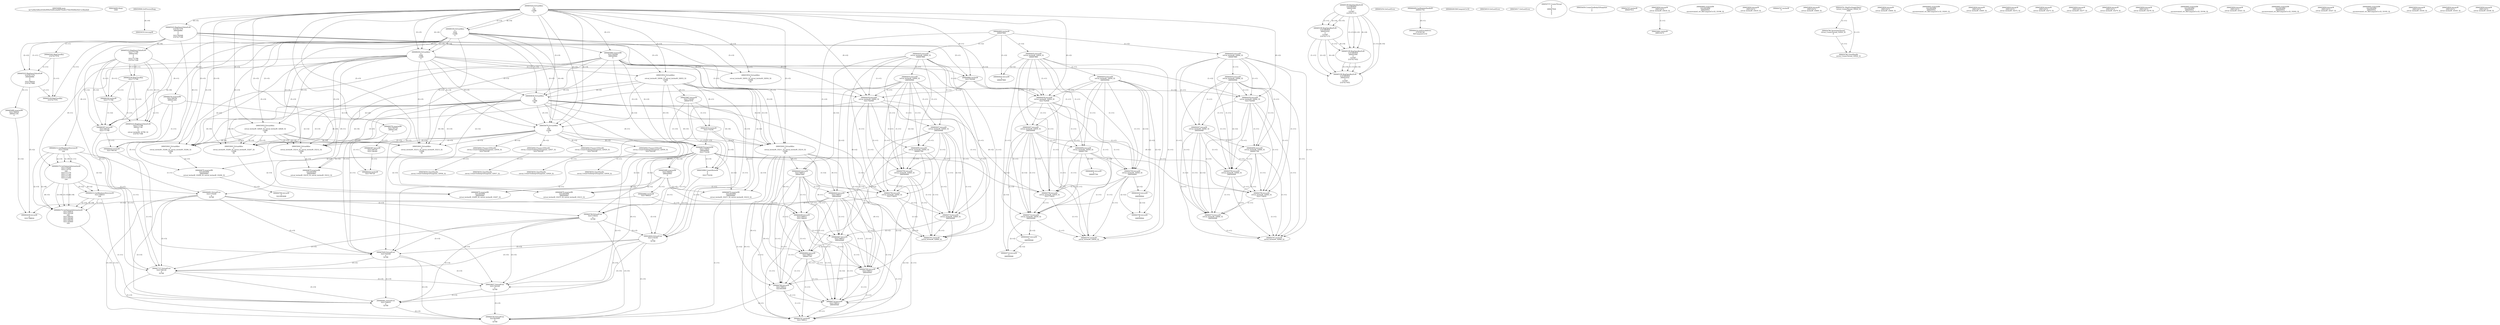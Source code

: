 // Global SCDG with merge call
digraph {
	0 [label="268454688.main
be7ce0b23d6ee4326e909ef32d0ceda66f762a8c37fd239268e45d11e36ee620"]
	1 [label="268454699.Sleep
1000"]
	2 [label="268450908.GetProcessHeap
"]
	3 [label="268465424.VirtualAlloc
0
128
12288
4"]
	4 [label="268465190.RegOpenKeyExW
2147483650
268501000
0
131097
2147417172"]
	5 [label="268465223.RegQueryValueExW
2147417376
268500984
0
0
3221762048
2147417188"]
	3 -> 5 [label="(0-->5)"]
	6 [label="268465254.GetLastError
"]
	7 [label="268465263.RegCloseKey
2147417376"]
	5 -> 7 [label="(1-->1)"]
	8 [label="268465489.wsprintfW
3221762048
268500964
0"]
	3 -> 8 [label="(0-->1)"]
	5 -> 8 [label="(5-->1)"]
	9 [label="268466183.VirtualAlloc
0
1024
12288
4"]
	3 -> 9 [label="(3-->3)"]
	3 -> 9 [label="(4-->4)"]
	10 [label="268466202.VirtualAlloc
0
3596
12288
4"]
	3 -> 10 [label="(3-->3)"]
	9 -> 10 [label="(3-->3)"]
	3 -> 10 [label="(4-->4)"]
	9 -> 10 [label="(4-->4)"]
	11 [label="268466212.GetWindowsDirectoryW
3221770240
256"]
	10 -> 11 [label="(0-->1)"]
	12 [label="268466270.GetVolumeInformationW
3221770240
3221770752
256
3221771776
3221771784
3221771780
3221771264
256"]
	10 -> 12 [label="(0-->1)"]
	11 -> 12 [label="(1-->1)"]
	11 -> 12 [label="(2-->3)"]
	11 -> 12 [label="(2-->8)"]
	13 [label="268465190.RegOpenKeyExW
2147483650
268501632
0
131097
2147417172"]
	4 -> 13 [label="(1-->1)"]
	4 -> 13 [label="(4-->4)"]
	4 -> 13 [label="(5-->5)"]
	14 [label="268465223.RegQueryValueExW
3221771788
268501592
0
0
3221771788
2147417188"]
	5 -> 14 [label="(6-->6)"]
	15 [label="268465239.RegCloseKey
3221771788"]
	14 -> 15 [label="(1-->1)"]
	14 -> 15 [label="(5-->1)"]
	16 [label="268466320.lstrlenW
3221771788"]
	14 -> 16 [label="(1-->1)"]
	14 -> 16 [label="(5-->1)"]
	15 -> 16 [label="(1-->1)"]
	17 [label="268466376.wsprintfW
3221766144
268501204
0"]
	9 -> 17 [label="(0-->1)"]
	18 [label="268466397.lstrcatW
3221766144
3221771788"]
	9 -> 18 [label="(0-->1)"]
	17 -> 18 [label="(1-->1)"]
	14 -> 18 [label="(1-->2)"]
	14 -> 18 [label="(5-->2)"]
	15 -> 18 [label="(1-->2)"]
	16 -> 18 [label="(1-->2)"]
	19 [label="268466409.GetModuleHandleW
268501752"]
	20 [label="268466416.GetProcAddress
270536744
RtlComputeCrc32"]
	19 -> 20 [label="(0-->1)"]
	21 [label="268466432.lstrlenW
3221766144"]
	9 -> 21 [label="(0-->1)"]
	17 -> 21 [label="(1-->1)"]
	18 -> 21 [label="(1-->1)"]
	22 [label="268466449.RtlComputeCrc32
"]
	23 [label="268466481.VirtualFree
3221770240
0
32768"]
	10 -> 23 [label="(0-->1)"]
	11 -> 23 [label="(1-->1)"]
	12 -> 23 [label="(1-->1)"]
	24 [label="268464882.lstrlenW
3221762048"]
	3 -> 24 [label="(0-->1)"]
	5 -> 24 [label="(5-->1)"]
	8 -> 24 [label="(1-->1)"]
	25 [label="268464893.lstrlenW
268497860"]
	26 [label="268453932.VirtualAlloc
0
retval_lstrlenW_32836_32_retval_lstrlenW_32833_32
12288
64"]
	3 -> 26 [label="(3-->3)"]
	9 -> 26 [label="(3-->3)"]
	10 -> 26 [label="(3-->3)"]
	27 [label="268453967.lstrcpyW
3221774336
268497976"]
	26 -> 27 [label="(0-->1)"]
	28 [label="268453974.lstrlenW
3221774336"]
	26 -> 28 [label="(0-->1)"]
	27 -> 28 [label="(1-->1)"]
	29 [label="268464425.lstrcatW
retval_lstrlenW_32849_32
268497860"]
	25 -> 29 [label="(1-->2)"]
	30 [label="268464433.lstrcatW
retval_lstrlenW_32849_32
268500944"]
	29 -> 30 [label="(1-->1)"]
	31 [label="268464439.lstrcatW
retval_lstrlenW_32849_32
3221762048"]
	29 -> 31 [label="(1-->1)"]
	30 -> 31 [label="(1-->1)"]
	3 -> 31 [label="(0-->2)"]
	5 -> 31 [label="(5-->2)"]
	8 -> 31 [label="(1-->2)"]
	24 -> 31 [label="(1-->2)"]
	32 [label="268464447.lstrcatW
retval_lstrlenW_32849_32
268500948"]
	29 -> 32 [label="(1-->1)"]
	30 -> 32 [label="(1-->1)"]
	31 -> 32 [label="(1-->1)"]
	33 [label="268464636.VirtualAlloc
0
66
12288
64"]
	3 -> 33 [label="(3-->3)"]
	9 -> 33 [label="(3-->3)"]
	10 -> 33 [label="(3-->3)"]
	26 -> 33 [label="(3-->3)"]
	26 -> 33 [label="(4-->4)"]
	34 [label="268464679.wsprintfW
3221778432
268500964
3221774336"]
	33 -> 34 [label="(0-->1)"]
	8 -> 34 [label="(2-->2)"]
	26 -> 34 [label="(0-->3)"]
	27 -> 34 [label="(1-->3)"]
	28 -> 34 [label="(1-->3)"]
	35 [label="268464692.lstrcatW
retval_lstrlenW_32849_32
268497764"]
	29 -> 35 [label="(1-->1)"]
	30 -> 35 [label="(1-->1)"]
	31 -> 35 [label="(1-->1)"]
	32 -> 35 [label="(1-->1)"]
	36 [label="268464700.lstrcatW
retval_lstrlenW_32849_32
268500944"]
	29 -> 36 [label="(1-->1)"]
	30 -> 36 [label="(1-->1)"]
	31 -> 36 [label="(1-->1)"]
	32 -> 36 [label="(1-->1)"]
	35 -> 36 [label="(1-->1)"]
	30 -> 36 [label="(2-->2)"]
	37 [label="268464706.lstrcatW
retval_lstrlenW_32849_32
3221778432"]
	29 -> 37 [label="(1-->1)"]
	30 -> 37 [label="(1-->1)"]
	31 -> 37 [label="(1-->1)"]
	32 -> 37 [label="(1-->1)"]
	35 -> 37 [label="(1-->1)"]
	36 -> 37 [label="(1-->1)"]
	33 -> 37 [label="(0-->2)"]
	34 -> 37 [label="(1-->2)"]
	38 [label="268464714.lstrcatW
retval_lstrlenW_32849_32
268500948"]
	29 -> 38 [label="(1-->1)"]
	30 -> 38 [label="(1-->1)"]
	31 -> 38 [label="(1-->1)"]
	32 -> 38 [label="(1-->1)"]
	35 -> 38 [label="(1-->1)"]
	36 -> 38 [label="(1-->1)"]
	37 -> 38 [label="(1-->1)"]
	32 -> 38 [label="(2-->2)"]
	39 [label="268464726.VirtualFree
3221778432
0
32768"]
	33 -> 39 [label="(0-->1)"]
	34 -> 39 [label="(1-->1)"]
	37 -> 39 [label="(2-->1)"]
	23 -> 39 [label="(3-->3)"]
	40 [label="268464767.lstrlenW
retval_lstrlenW_32849_32"]
	29 -> 40 [label="(1-->1)"]
	30 -> 40 [label="(1-->1)"]
	31 -> 40 [label="(1-->1)"]
	32 -> 40 [label="(1-->1)"]
	35 -> 40 [label="(1-->1)"]
	36 -> 40 [label="(1-->1)"]
	37 -> 40 [label="(1-->1)"]
	38 -> 40 [label="(1-->1)"]
	41 [label="268453998.CreateMutexW
0
0
3221774336"]
	26 -> 41 [label="(0-->3)"]
	27 -> 41 [label="(1-->3)"]
	28 -> 41 [label="(1-->3)"]
	34 -> 41 [label="(3-->3)"]
	42 [label="268454010.GetLastError
"]
	43 [label="268454017.GetLastError
"]
	44 [label="268454043.VirtualFree
3221774336
0
32768"]
	26 -> 44 [label="(0-->1)"]
	27 -> 44 [label="(1-->1)"]
	28 -> 44 [label="(1-->1)"]
	34 -> 44 [label="(3-->1)"]
	41 -> 44 [label="(3-->1)"]
	23 -> 44 [label="(3-->3)"]
	39 -> 44 [label="(3-->3)"]
	45 [label="268467629.VirtualFree
3221762048
0
32768"]
	3 -> 45 [label="(0-->1)"]
	5 -> 45 [label="(5-->1)"]
	8 -> 45 [label="(1-->1)"]
	24 -> 45 [label="(1-->1)"]
	31 -> 45 [label="(2-->1)"]
	23 -> 45 [label="(3-->3)"]
	39 -> 45 [label="(3-->3)"]
	44 -> 45 [label="(3-->3)"]
	46 [label="268467737.VirtualFree
3221766144
0
32768"]
	9 -> 46 [label="(0-->1)"]
	17 -> 46 [label="(1-->1)"]
	18 -> 46 [label="(1-->1)"]
	21 -> 46 [label="(1-->1)"]
	23 -> 46 [label="(3-->3)"]
	39 -> 46 [label="(3-->3)"]
	44 -> 46 [label="(3-->3)"]
	45 -> 46 [label="(3-->3)"]
	47 [label="268454737.CreateThread
0
0
268447024
0
0
0"]
	48 [label="268454450.CreateToolhelp32Snapshot
2
0"]
	49 [label="268454476.VirtualAlloc
0
556
12288
4"]
	3 -> 49 [label="(3-->3)"]
	9 -> 49 [label="(3-->3)"]
	10 -> 49 [label="(3-->3)"]
	26 -> 49 [label="(3-->3)"]
	33 -> 49 [label="(3-->3)"]
	3 -> 49 [label="(4-->4)"]
	9 -> 49 [label="(4-->4)"]
	10 -> 49 [label="(4-->4)"]
	50 [label="268454533.lstrcmpiW
"]
	2 -> 50 [label="(0-->0)"]
	51 [label="268454602.Process32NextW
retval_CreateToolhelp32Snapshot_32939_32
3221782528"]
	49 -> 51 [label="(0-->2)"]
	52 [label="268454627.VirtualFree
3221782528
0
32768"]
	49 -> 52 [label="(0-->1)"]
	51 -> 52 [label="(2-->1)"]
	23 -> 52 [label="(3-->3)"]
	39 -> 52 [label="(3-->3)"]
	44 -> 52 [label="(3-->3)"]
	45 -> 52 [label="(3-->3)"]
	46 -> 52 [label="(3-->3)"]
	53 [label="268454634.CloseHandle
retval_CreateToolhelp32Snapshot_32939_32"]
	51 -> 53 [label="(1-->1)"]
	54 [label="268465190.RegOpenKeyExW
2147483650
268501000
0
131097
2147417052"]
	4 -> 54 [label="(1-->1)"]
	13 -> 54 [label="(1-->1)"]
	4 -> 54 [label="(2-->2)"]
	4 -> 54 [label="(4-->4)"]
	13 -> 54 [label="(4-->4)"]
	55 [label="268465489.wsprintfW
3221786624
268500964
0"]
	8 -> 55 [label="(2-->2)"]
	34 -> 55 [label="(2-->2)"]
	56 [label="268466212.GetWindowsDirectoryW
3221794816
256"]
	11 -> 56 [label="(2-->2)"]
	12 -> 56 [label="(3-->2)"]
	12 -> 56 [label="(8-->2)"]
	57 [label="268466270.GetVolumeInformationW
3221794816
3221795328
256
3221796352
3221796360
3221796356
3221795840
256"]
	56 -> 57 [label="(1-->1)"]
	11 -> 57 [label="(2-->3)"]
	12 -> 57 [label="(3-->3)"]
	12 -> 57 [label="(8-->3)"]
	56 -> 57 [label="(2-->3)"]
	11 -> 57 [label="(2-->8)"]
	12 -> 57 [label="(3-->8)"]
	12 -> 57 [label="(8-->8)"]
	56 -> 57 [label="(2-->8)"]
	58 [label="268465190.RegOpenKeyExW
2147483650
268501632
0
131097
2147417052"]
	4 -> 58 [label="(1-->1)"]
	13 -> 58 [label="(1-->1)"]
	54 -> 58 [label="(1-->1)"]
	13 -> 58 [label="(2-->2)"]
	4 -> 58 [label="(4-->4)"]
	13 -> 58 [label="(4-->4)"]
	54 -> 58 [label="(4-->4)"]
	54 -> 58 [label="(5-->5)"]
	59 [label="268466376.wsprintfW
3221790720
268501204
0"]
	17 -> 59 [label="(2-->2)"]
	60 [label="268466397.lstrcatW
3221790720
3221796364"]
	59 -> 60 [label="(1-->1)"]
	61 [label="268466432.lstrlenW
3221790720"]
	59 -> 61 [label="(1-->1)"]
	60 -> 61 [label="(1-->1)"]
	62 [label="268466481.VirtualFree
3221794816
0
32768"]
	56 -> 62 [label="(1-->1)"]
	57 -> 62 [label="(1-->1)"]
	23 -> 62 [label="(3-->3)"]
	39 -> 62 [label="(3-->3)"]
	44 -> 62 [label="(3-->3)"]
	45 -> 62 [label="(3-->3)"]
	46 -> 62 [label="(3-->3)"]
	52 -> 62 [label="(3-->3)"]
	63 [label="268464882.lstrlenW
3221786624"]
	55 -> 63 [label="(1-->1)"]
	64 [label="268452641.VirtualAlloc
0
retval_lstrlenW_33211_32_retval_lstrlenW_33210_32
12288
64"]
	3 -> 64 [label="(3-->3)"]
	9 -> 64 [label="(3-->3)"]
	10 -> 64 [label="(3-->3)"]
	26 -> 64 [label="(3-->3)"]
	33 -> 64 [label="(3-->3)"]
	49 -> 64 [label="(3-->3)"]
	26 -> 64 [label="(4-->4)"]
	33 -> 64 [label="(4-->4)"]
	65 [label="268464425.lstrcatW
3221798912
268497860"]
	64 -> 65 [label="(0-->1)"]
	25 -> 65 [label="(1-->2)"]
	29 -> 65 [label="(2-->2)"]
	66 [label="268464433.lstrcatW
3221798912
268500944"]
	64 -> 66 [label="(0-->1)"]
	65 -> 66 [label="(1-->1)"]
	30 -> 66 [label="(2-->2)"]
	36 -> 66 [label="(2-->2)"]
	67 [label="268464439.lstrcatW
3221798912
3221786624"]
	64 -> 67 [label="(0-->1)"]
	65 -> 67 [label="(1-->1)"]
	66 -> 67 [label="(1-->1)"]
	55 -> 67 [label="(1-->2)"]
	63 -> 67 [label="(1-->2)"]
	68 [label="268464447.lstrcatW
3221798912
268500948"]
	64 -> 68 [label="(0-->1)"]
	65 -> 68 [label="(1-->1)"]
	66 -> 68 [label="(1-->1)"]
	67 -> 68 [label="(1-->1)"]
	32 -> 68 [label="(2-->2)"]
	38 -> 68 [label="(2-->2)"]
	69 [label="268464679.wsprintfW
3221803008
268500964
retval_lstrlenW_33211_32_retval_lstrlenW_33210_32"]
	8 -> 69 [label="(2-->2)"]
	34 -> 69 [label="(2-->2)"]
	55 -> 69 [label="(2-->2)"]
	64 -> 69 [label="(2-->3)"]
	70 [label="268464692.lstrcatW
3221798912
268497764"]
	64 -> 70 [label="(0-->1)"]
	65 -> 70 [label="(1-->1)"]
	66 -> 70 [label="(1-->1)"]
	67 -> 70 [label="(1-->1)"]
	68 -> 70 [label="(1-->1)"]
	35 -> 70 [label="(2-->2)"]
	71 [label="268464700.lstrcatW
3221798912
268500944"]
	64 -> 71 [label="(0-->1)"]
	65 -> 71 [label="(1-->1)"]
	66 -> 71 [label="(1-->1)"]
	67 -> 71 [label="(1-->1)"]
	68 -> 71 [label="(1-->1)"]
	70 -> 71 [label="(1-->1)"]
	30 -> 71 [label="(2-->2)"]
	36 -> 71 [label="(2-->2)"]
	66 -> 71 [label="(2-->2)"]
	72 [label="268464706.lstrcatW
3221798912
3221803008"]
	64 -> 72 [label="(0-->1)"]
	65 -> 72 [label="(1-->1)"]
	66 -> 72 [label="(1-->1)"]
	67 -> 72 [label="(1-->1)"]
	68 -> 72 [label="(1-->1)"]
	70 -> 72 [label="(1-->1)"]
	71 -> 72 [label="(1-->1)"]
	69 -> 72 [label="(1-->2)"]
	73 [label="268464714.lstrcatW
3221798912
268500948"]
	64 -> 73 [label="(0-->1)"]
	65 -> 73 [label="(1-->1)"]
	66 -> 73 [label="(1-->1)"]
	67 -> 73 [label="(1-->1)"]
	68 -> 73 [label="(1-->1)"]
	70 -> 73 [label="(1-->1)"]
	71 -> 73 [label="(1-->1)"]
	72 -> 73 [label="(1-->1)"]
	32 -> 73 [label="(2-->2)"]
	38 -> 73 [label="(2-->2)"]
	68 -> 73 [label="(2-->2)"]
	74 [label="268464726.VirtualFree
3221803008
0
32768"]
	69 -> 74 [label="(1-->1)"]
	72 -> 74 [label="(2-->1)"]
	23 -> 74 [label="(3-->3)"]
	39 -> 74 [label="(3-->3)"]
	44 -> 74 [label="(3-->3)"]
	45 -> 74 [label="(3-->3)"]
	46 -> 74 [label="(3-->3)"]
	52 -> 74 [label="(3-->3)"]
	62 -> 74 [label="(3-->3)"]
	75 [label="268464767.lstrlenW
3221798912"]
	64 -> 75 [label="(0-->1)"]
	65 -> 75 [label="(1-->1)"]
	66 -> 75 [label="(1-->1)"]
	67 -> 75 [label="(1-->1)"]
	68 -> 75 [label="(1-->1)"]
	70 -> 75 [label="(1-->1)"]
	71 -> 75 [label="(1-->1)"]
	72 -> 75 [label="(1-->1)"]
	73 -> 75 [label="(1-->1)"]
	76 [label="268452707.lstrlenW
268497912"]
	77 [label="268452834.lstrcpyW
268510272
retval_lstrlenW_33418_32"]
	78 [label="268452841.lstrlenW
268510272"]
	77 -> 78 [label="(1-->1)"]
	79 [label="268464662.wsprintfW
3221803008
268500952
unconstrained_ret_RtlComputeCrc32_33196_32"]
	80 [label="268452834.lstrcpyW
268510272
retval_lstrlenW_33419_32"]
	81 [label="268453932.VirtualAlloc
0
retval_lstrlenW_32829_32_retval_lstrlenW_32828_32
12288
64"]
	3 -> 81 [label="(3-->3)"]
	9 -> 81 [label="(3-->3)"]
	10 -> 81 [label="(3-->3)"]
	82 [label="268464425.lstrcatW
retval_lstrlenW_32839_32
268497860"]
	25 -> 82 [label="(1-->2)"]
	83 [label="268464433.lstrcatW
retval_lstrlenW_32839_32
268500944"]
	82 -> 83 [label="(1-->1)"]
	84 [label="268464439.lstrcatW
retval_lstrlenW_32839_32
3221762048"]
	82 -> 84 [label="(1-->1)"]
	83 -> 84 [label="(1-->1)"]
	3 -> 84 [label="(0-->2)"]
	5 -> 84 [label="(5-->2)"]
	8 -> 84 [label="(1-->2)"]
	24 -> 84 [label="(1-->2)"]
	85 [label="268464447.lstrcatW
retval_lstrlenW_32839_32
268500948"]
	82 -> 85 [label="(1-->1)"]
	83 -> 85 [label="(1-->1)"]
	84 -> 85 [label="(1-->1)"]
	86 [label="268464692.lstrcatW
retval_lstrlenW_32839_32
268497764"]
	82 -> 86 [label="(1-->1)"]
	83 -> 86 [label="(1-->1)"]
	84 -> 86 [label="(1-->1)"]
	85 -> 86 [label="(1-->1)"]
	87 [label="268464700.lstrcatW
retval_lstrlenW_32839_32
268500944"]
	82 -> 87 [label="(1-->1)"]
	83 -> 87 [label="(1-->1)"]
	84 -> 87 [label="(1-->1)"]
	85 -> 87 [label="(1-->1)"]
	86 -> 87 [label="(1-->1)"]
	83 -> 87 [label="(2-->2)"]
	88 [label="268464706.lstrcatW
retval_lstrlenW_32839_32
3221778432"]
	82 -> 88 [label="(1-->1)"]
	83 -> 88 [label="(1-->1)"]
	84 -> 88 [label="(1-->1)"]
	85 -> 88 [label="(1-->1)"]
	86 -> 88 [label="(1-->1)"]
	87 -> 88 [label="(1-->1)"]
	33 -> 88 [label="(0-->2)"]
	34 -> 88 [label="(1-->2)"]
	89 [label="268464714.lstrcatW
retval_lstrlenW_32839_32
268500948"]
	82 -> 89 [label="(1-->1)"]
	83 -> 89 [label="(1-->1)"]
	84 -> 89 [label="(1-->1)"]
	85 -> 89 [label="(1-->1)"]
	86 -> 89 [label="(1-->1)"]
	87 -> 89 [label="(1-->1)"]
	88 -> 89 [label="(1-->1)"]
	85 -> 89 [label="(2-->2)"]
	90 [label="268464767.lstrlenW
retval_lstrlenW_32839_32"]
	82 -> 90 [label="(1-->1)"]
	83 -> 90 [label="(1-->1)"]
	84 -> 90 [label="(1-->1)"]
	85 -> 90 [label="(1-->1)"]
	86 -> 90 [label="(1-->1)"]
	87 -> 90 [label="(1-->1)"]
	88 -> 90 [label="(1-->1)"]
	89 -> 90 [label="(1-->1)"]
	91 [label="268454602.Process32NextW
retval_CreateToolhelp32Snapshot_32929_32
3221782528"]
	49 -> 91 [label="(0-->2)"]
	92 [label="268454634.CloseHandle
retval_CreateToolhelp32Snapshot_32929_32"]
	91 -> 92 [label="(1-->1)"]
	93 [label="268465223.RegQueryValueExW
2147417376
268500984
0
0
3221786624
2147417068"]
	5 -> 93 [label="(1-->1)"]
	7 -> 93 [label="(1-->1)"]
	5 -> 93 [label="(2-->2)"]
	94 [label="268465239.RegCloseKey
2147417376"]
	5 -> 94 [label="(1-->1)"]
	7 -> 94 [label="(1-->1)"]
	93 -> 94 [label="(1-->1)"]
	95 [label="268465489.wsprintfW
3221786624
268501104
0"]
	93 -> 95 [label="(5-->1)"]
	96 [label="268452641.VirtualAlloc
0
retval_lstrlenW_33208_32_retval_lstrlenW_33206_32
12288
64"]
	3 -> 96 [label="(3-->3)"]
	9 -> 96 [label="(3-->3)"]
	10 -> 96 [label="(3-->3)"]
	33 -> 96 [label="(3-->3)"]
	49 -> 96 [label="(3-->3)"]
	81 -> 96 [label="(3-->3)"]
	33 -> 96 [label="(4-->4)"]
	81 -> 96 [label="(4-->4)"]
	97 [label="268464425.lstrcatW
0
268497860"]
	25 -> 97 [label="(1-->2)"]
	82 -> 97 [label="(2-->2)"]
	98 [label="268464433.lstrcatW
0
268500944"]
	83 -> 98 [label="(2-->2)"]
	87 -> 98 [label="(2-->2)"]
	99 [label="268464439.lstrcatW
0
3221786624"]
	63 -> 99 [label="(1-->2)"]
	93 -> 99 [label="(5-->2)"]
	95 -> 99 [label="(1-->2)"]
	100 [label="268464447.lstrcatW
0
268500948"]
	85 -> 100 [label="(2-->2)"]
	89 -> 100 [label="(2-->2)"]
	101 [label="268464679.wsprintfW
3221803008
268500964
retval_lstrlenW_33208_32_retval_lstrlenW_33206_32"]
	8 -> 101 [label="(2-->2)"]
	34 -> 101 [label="(2-->2)"]
	96 -> 101 [label="(2-->3)"]
	102 [label="268464692.lstrcatW
0
268497764"]
	86 -> 102 [label="(2-->2)"]
	103 [label="268464700.lstrcatW
0
268500944"]
	83 -> 103 [label="(2-->2)"]
	87 -> 103 [label="(2-->2)"]
	98 -> 103 [label="(2-->2)"]
	104 [label="268464706.lstrcatW
0
3221803008"]
	101 -> 104 [label="(1-->2)"]
	105 [label="268464714.lstrcatW
0
268500948"]
	85 -> 105 [label="(2-->2)"]
	89 -> 105 [label="(2-->2)"]
	100 -> 105 [label="(2-->2)"]
	106 [label="268464767.lstrlenW
0"]
	107 [label="268452834.lstrcpyW
268510272
retval_lstrlenW_33400_32"]
	108 [label="268454761.WaitForSingleObject
retval_CreateThread_32924_32
5000"]
	109 [label="268454780.TerminateThread
retval_CreateThread_32924_32
0"]
	108 -> 109 [label="(1-->1)"]
	110 [label="268454790.CloseHandle
retval_CreateThread_32924_32"]
	108 -> 110 [label="(1-->1)"]
	109 -> 110 [label="(1-->1)"]
	111 [label="268454602.Process32NextW
retval_CreateToolhelp32Snapshot_32936_32
3221782528"]
	49 -> 111 [label="(0-->2)"]
	112 [label="268454634.CloseHandle
retval_CreateToolhelp32Snapshot_32936_32"]
	111 -> 112 [label="(1-->1)"]
	113 [label="268452641.VirtualAlloc
0
retval_lstrlenW_33215_32_retval_lstrlenW_33213_32
12288
64"]
	3 -> 113 [label="(3-->3)"]
	9 -> 113 [label="(3-->3)"]
	10 -> 113 [label="(3-->3)"]
	33 -> 113 [label="(3-->3)"]
	49 -> 113 [label="(3-->3)"]
	81 -> 113 [label="(3-->3)"]
	33 -> 113 [label="(4-->4)"]
	81 -> 113 [label="(4-->4)"]
	114 [label="268464679.wsprintfW
3221803008
268500964
retval_lstrlenW_33215_32_retval_lstrlenW_33213_32"]
	8 -> 114 [label="(2-->2)"]
	34 -> 114 [label="(2-->2)"]
	55 -> 114 [label="(2-->2)"]
	113 -> 114 [label="(2-->3)"]
	115 [label="268452834.lstrcpyW
268510272
retval_lstrlenW_33404_32"]
	116 [label="268464662.wsprintfW
3221803008
268500952
unconstrained_ret_RtlComputeCrc32_33203_32"]
	117 [label="268452834.lstrcpyW
268510272
retval_lstrlenW_33405_32"]
	118 [label="268465223.RegQueryValueExW
3221771788
268501728
0
0
retval_lstrlenW_32790_32
2147417188"]
	14 -> 118 [label="(1-->1)"]
	14 -> 118 [label="(5-->1)"]
	15 -> 118 [label="(1-->1)"]
	16 -> 118 [label="(1-->1)"]
	14 -> 118 [label="(6-->6)"]
	119 [label="268453932.VirtualAlloc
0
retval_lstrlenW_32832_32_retval_lstrlenW_32834_32
12288
64"]
	3 -> 119 [label="(3-->3)"]
	9 -> 119 [label="(3-->3)"]
	10 -> 119 [label="(3-->3)"]
	120 [label="268464425.lstrcatW
retval_lstrlenW_32846_32
268497860"]
	25 -> 120 [label="(1-->2)"]
	121 [label="268464433.lstrcatW
retval_lstrlenW_32846_32
268500944"]
	120 -> 121 [label="(1-->1)"]
	122 [label="268464439.lstrcatW
retval_lstrlenW_32846_32
3221762048"]
	120 -> 122 [label="(1-->1)"]
	121 -> 122 [label="(1-->1)"]
	3 -> 122 [label="(0-->2)"]
	8 -> 122 [label="(1-->2)"]
	24 -> 122 [label="(1-->2)"]
	123 [label="268464447.lstrcatW
retval_lstrlenW_32846_32
268500948"]
	120 -> 123 [label="(1-->1)"]
	121 -> 123 [label="(1-->1)"]
	122 -> 123 [label="(1-->1)"]
	124 [label="268464692.lstrcatW
retval_lstrlenW_32846_32
268497764"]
	120 -> 124 [label="(1-->1)"]
	121 -> 124 [label="(1-->1)"]
	122 -> 124 [label="(1-->1)"]
	123 -> 124 [label="(1-->1)"]
	125 [label="268464700.lstrcatW
retval_lstrlenW_32846_32
268500944"]
	120 -> 125 [label="(1-->1)"]
	121 -> 125 [label="(1-->1)"]
	122 -> 125 [label="(1-->1)"]
	123 -> 125 [label="(1-->1)"]
	124 -> 125 [label="(1-->1)"]
	121 -> 125 [label="(2-->2)"]
	126 [label="268464706.lstrcatW
retval_lstrlenW_32846_32
3221778432"]
	120 -> 126 [label="(1-->1)"]
	121 -> 126 [label="(1-->1)"]
	122 -> 126 [label="(1-->1)"]
	123 -> 126 [label="(1-->1)"]
	124 -> 126 [label="(1-->1)"]
	125 -> 126 [label="(1-->1)"]
	33 -> 126 [label="(0-->2)"]
	34 -> 126 [label="(1-->2)"]
	127 [label="268464714.lstrcatW
retval_lstrlenW_32846_32
268500948"]
	120 -> 127 [label="(1-->1)"]
	121 -> 127 [label="(1-->1)"]
	122 -> 127 [label="(1-->1)"]
	123 -> 127 [label="(1-->1)"]
	124 -> 127 [label="(1-->1)"]
	125 -> 127 [label="(1-->1)"]
	126 -> 127 [label="(1-->1)"]
	123 -> 127 [label="(2-->2)"]
	128 [label="268464767.lstrlenW
retval_lstrlenW_32846_32"]
	120 -> 128 [label="(1-->1)"]
	121 -> 128 [label="(1-->1)"]
	122 -> 128 [label="(1-->1)"]
	123 -> 128 [label="(1-->1)"]
	124 -> 128 [label="(1-->1)"]
	125 -> 128 [label="(1-->1)"]
	126 -> 128 [label="(1-->1)"]
	127 -> 128 [label="(1-->1)"]
	129 [label="268454602.Process32NextW
retval_CreateToolhelp32Snapshot_32937_32
3221782528"]
	49 -> 129 [label="(0-->2)"]
	130 [label="268454634.CloseHandle
retval_CreateToolhelp32Snapshot_32937_32"]
	129 -> 130 [label="(1-->1)"]
	131 [label="268452834.lstrcpyW
268510272
retval_lstrlenW_33272_32"]
	132 [label="268452641.VirtualAlloc
0
retval_lstrlenW_33209_32_retval_lstrlenW_33207_32
12288
64"]
	3 -> 132 [label="(3-->3)"]
	9 -> 132 [label="(3-->3)"]
	10 -> 132 [label="(3-->3)"]
	33 -> 132 [label="(3-->3)"]
	49 -> 132 [label="(3-->3)"]
	81 -> 132 [label="(3-->3)"]
	33 -> 132 [label="(4-->4)"]
	81 -> 132 [label="(4-->4)"]
	133 [label="268464679.wsprintfW
3221803008
268500964
retval_lstrlenW_33209_32_retval_lstrlenW_33207_32"]
	8 -> 133 [label="(2-->2)"]
	34 -> 133 [label="(2-->2)"]
	55 -> 133 [label="(2-->2)"]
	132 -> 133 [label="(2-->3)"]
	134 [label="268452834.lstrcpyW
268510272
retval_lstrlenW_33273_32"]
	135 [label="268452641.VirtualAlloc
0
retval_lstrlenW_33214_32_retval_lstrlenW_33212_32
12288
64"]
	3 -> 135 [label="(3-->3)"]
	9 -> 135 [label="(3-->3)"]
	10 -> 135 [label="(3-->3)"]
	33 -> 135 [label="(3-->3)"]
	49 -> 135 [label="(3-->3)"]
	81 -> 135 [label="(3-->3)"]
	33 -> 135 [label="(4-->4)"]
	81 -> 135 [label="(4-->4)"]
	136 [label="268464679.wsprintfW
3221803008
268500964
retval_lstrlenW_33214_32_retval_lstrlenW_33212_32"]
	8 -> 136 [label="(2-->2)"]
	34 -> 136 [label="(2-->2)"]
	135 -> 136 [label="(2-->3)"]
	137 [label="268452834.lstrcpyW
268510272
retval_lstrlenW_33277_32"]
	138 [label="268452834.lstrcpyW
268510272
retval_lstrlenW_33279_32"]
	139 [label="268452834.lstrcpyW
268510272
retval_lstrlenW_33278_32"]
	140 [label="268464662.wsprintfW
3221803008
268500952
unconstrained_ret_RtlComputeCrc32_33194_32"]
	141 [label="268452834.lstrcpyW
268510272
retval_lstrlenW_33323_32"]
	142 [label="268464662.wsprintfW
3221803008
268500952
unconstrained_ret_RtlComputeCrc32_33202_32"]
	143 [label="268452834.lstrcpyW
268510272
retval_lstrlenW_33327_32"]
	144 [label="268464662.wsprintfW
3221803008
268500952
unconstrained_ret_RtlComputeCrc32_33193_32"]
	145 [label="268452834.lstrcpyW
268510272
retval_lstrlenW_33334_32"]
	146 [label="268452834.lstrcpyW
268510272
retval_lstrlenW_33335_32"]
	147 [label="268452834.lstrcpyW
268510272
retval_lstrlenW_33336_32"]
}
